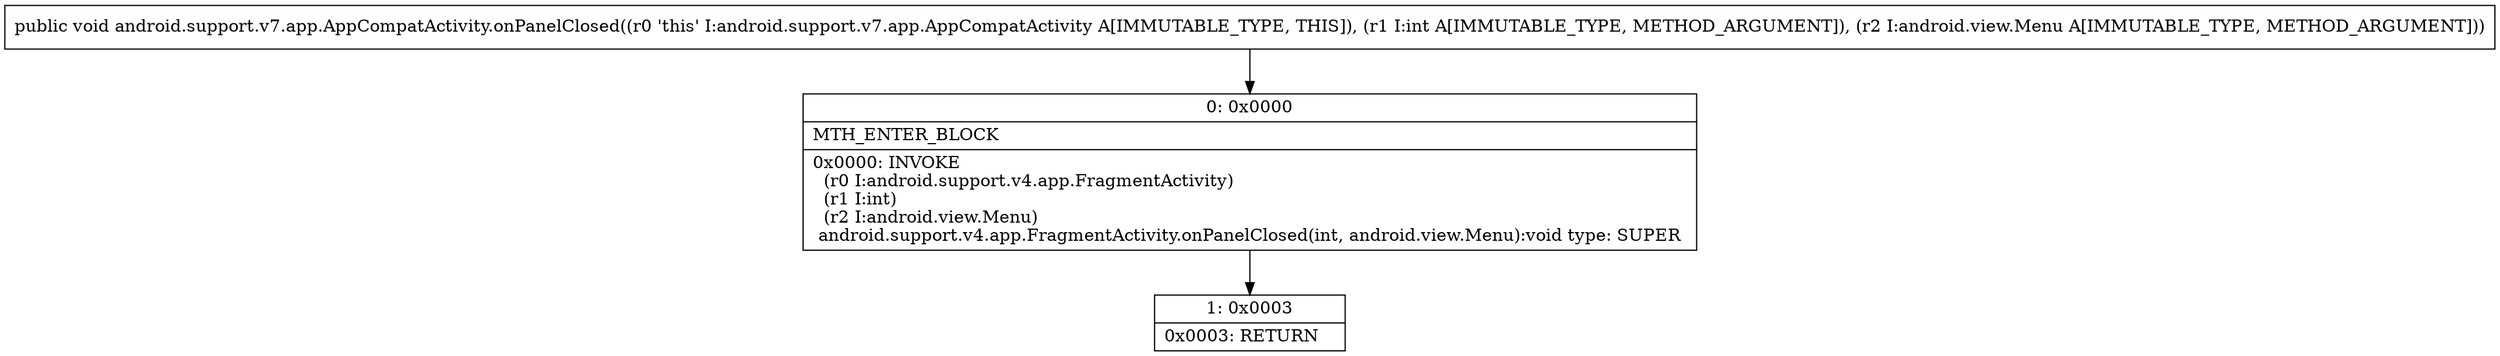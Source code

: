 digraph "CFG forandroid.support.v7.app.AppCompatActivity.onPanelClosed(ILandroid\/view\/Menu;)V" {
Node_0 [shape=record,label="{0\:\ 0x0000|MTH_ENTER_BLOCK\l|0x0000: INVOKE  \l  (r0 I:android.support.v4.app.FragmentActivity)\l  (r1 I:int)\l  (r2 I:android.view.Menu)\l android.support.v4.app.FragmentActivity.onPanelClosed(int, android.view.Menu):void type: SUPER \l}"];
Node_1 [shape=record,label="{1\:\ 0x0003|0x0003: RETURN   \l}"];
MethodNode[shape=record,label="{public void android.support.v7.app.AppCompatActivity.onPanelClosed((r0 'this' I:android.support.v7.app.AppCompatActivity A[IMMUTABLE_TYPE, THIS]), (r1 I:int A[IMMUTABLE_TYPE, METHOD_ARGUMENT]), (r2 I:android.view.Menu A[IMMUTABLE_TYPE, METHOD_ARGUMENT])) }"];
MethodNode -> Node_0;
Node_0 -> Node_1;
}


